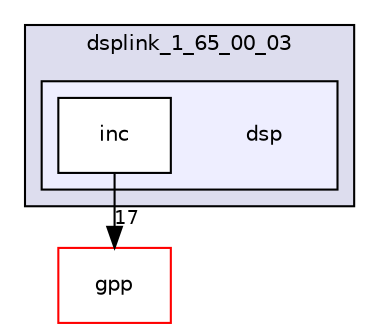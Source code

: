 digraph G {
  compound=true
  node [ fontsize=10, fontname="Helvetica"];
  edge [ labelfontsize=9, labelfontname="Helvetica"];
  subgraph clusterdir_000008 {
    graph [ bgcolor="#ddddee", pencolor="black", label="dsplink_1_65_00_03" fontname="Helvetica", fontsize=10, URL="dir_000008.html"]
  subgraph clusterdir_000011 {
    graph [ bgcolor="#eeeeff", pencolor="black", label="" URL="dir_000011.html"];
    dir_000011 [shape=plaintext label="dsp"];
    dir_000012 [shape=box label="inc" color="black" fillcolor="white" style="filled" URL="dir_000012.html"];
  }
  }
  dir_000009 [shape=box label="gpp" fillcolor="white" style="filled" color="red" URL="dir_000009.html"];
  dir_000012->dir_000009 [headlabel="17", labeldistance=1.5 headhref="dir_000012_000009.html"];
}
